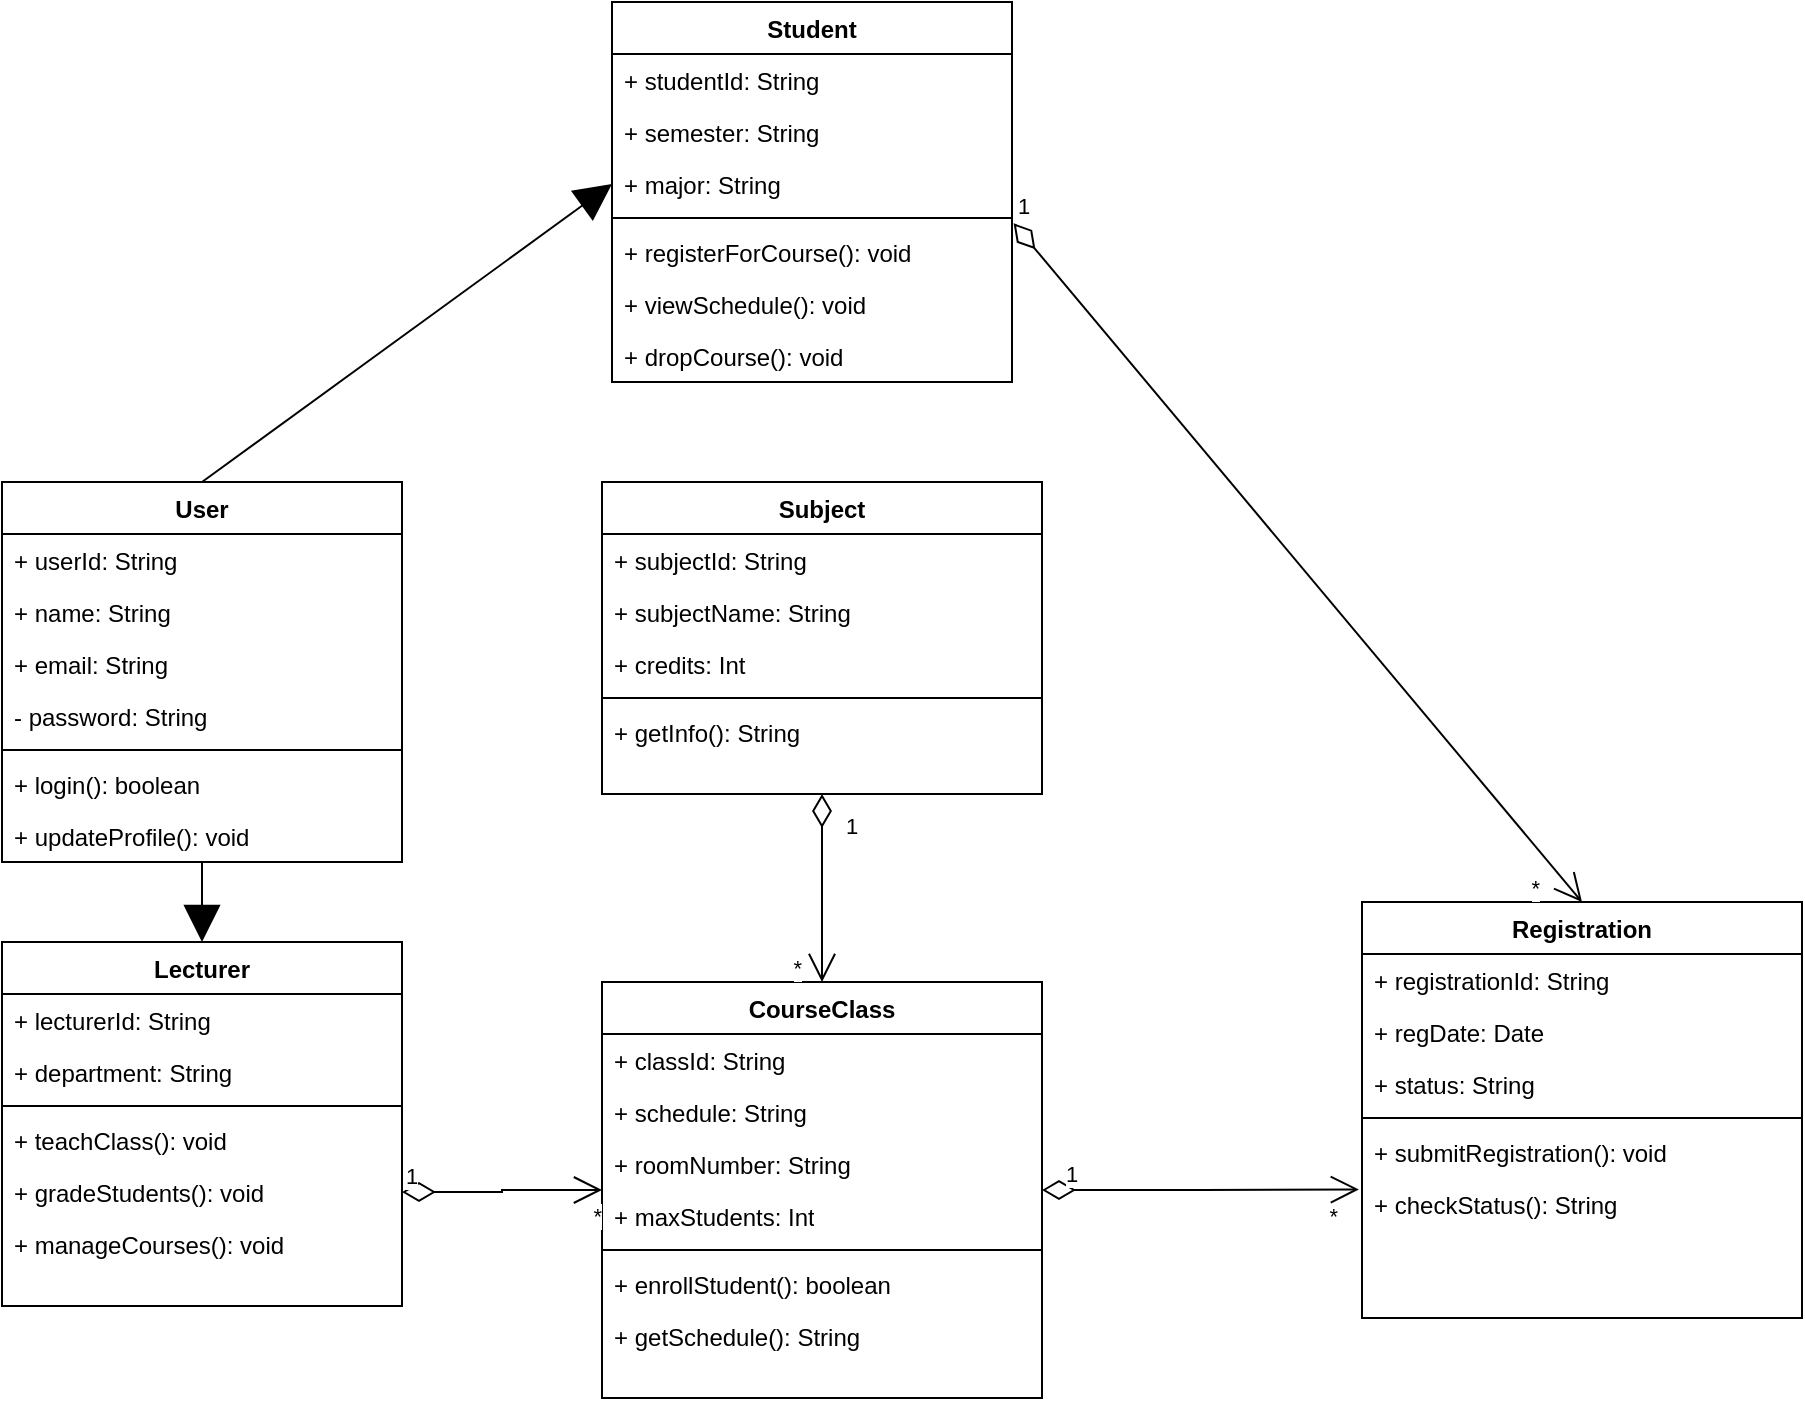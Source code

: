<mxfile version="28.2.8">
  <diagram id="bai8" name="Bai8">
    <mxGraphModel dx="1068" dy="1295" grid="1" gridSize="10" guides="1" tooltips="1" connect="1" arrows="1" fold="1" page="1" pageScale="1" pageWidth="1169" pageHeight="827" math="0" shadow="0">
      <root>
        <mxCell id="0" />
        <mxCell id="1" parent="0" />
        <mxCell id="user" value="User" style="swimlane;fontStyle=1;align=center;verticalAlign=top;childLayout=stackLayout;horizontal=1;startSize=26;horizontalStack=0;resizeParent=1;resizeParentMax=0;resizeLast=0;collapsible=1;marginBottom=0;whiteSpace=wrap;html=1;" parent="1" vertex="1">
          <mxGeometry x="80" y="100" width="200" height="190" as="geometry" />
        </mxCell>
        <mxCell id="user_id" value="+ userId: String" style="text;strokeColor=none;fillColor=none;align=left;verticalAlign=top;spacingLeft=4;spacingRight=4;overflow=hidden;rotatable=0;points=[[0,0.5],[1,0.5]];portConstraint=eastwest;whiteSpace=wrap;html=1;" parent="user" vertex="1">
          <mxGeometry y="26" width="200" height="26" as="geometry" />
        </mxCell>
        <mxCell id="user_name" value="+ name: String" style="text;strokeColor=none;fillColor=none;align=left;verticalAlign=top;spacingLeft=4;spacingRight=4;overflow=hidden;rotatable=0;points=[[0,0.5],[1,0.5]];portConstraint=eastwest;whiteSpace=wrap;html=1;" parent="user" vertex="1">
          <mxGeometry y="52" width="200" height="26" as="geometry" />
        </mxCell>
        <mxCell id="user_email" value="+ email: String" style="text;strokeColor=none;fillColor=none;align=left;verticalAlign=top;spacingLeft=4;spacingRight=4;overflow=hidden;rotatable=0;points=[[0,0.5],[1,0.5]];portConstraint=eastwest;whiteSpace=wrap;html=1;" parent="user" vertex="1">
          <mxGeometry y="78" width="200" height="26" as="geometry" />
        </mxCell>
        <mxCell id="user_password" value="- password: String" style="text;strokeColor=none;fillColor=none;align=left;verticalAlign=top;spacingLeft=4;spacingRight=4;overflow=hidden;rotatable=0;points=[[0,0.5],[1,0.5]];portConstraint=eastwest;whiteSpace=wrap;html=1;" parent="user" vertex="1">
          <mxGeometry y="104" width="200" height="26" as="geometry" />
        </mxCell>
        <mxCell id="user_line" value="" style="line;strokeWidth=1;fillColor=none;align=left;verticalAlign=middle;spacingTop=-1;spacingLeft=3;spacingRight=3;rotatable=0;labelPosition=right;points=[];portConstraint=eastwest;strokeColor=inherit;" parent="user" vertex="1">
          <mxGeometry y="130" width="200" height="8" as="geometry" />
        </mxCell>
        <mxCell id="user_login" value="+ login(): boolean" style="text;strokeColor=none;fillColor=none;align=left;verticalAlign=top;spacingLeft=4;spacingRight=4;overflow=hidden;rotatable=0;points=[[0,0.5],[1,0.5]];portConstraint=eastwest;whiteSpace=wrap;html=1;" parent="user" vertex="1">
          <mxGeometry y="138" width="200" height="26" as="geometry" />
        </mxCell>
        <mxCell id="user_updateprofile" value="+ updateProfile(): void" style="text;strokeColor=none;fillColor=none;align=left;verticalAlign=top;spacingLeft=4;spacingRight=4;overflow=hidden;rotatable=0;points=[[0,0.5],[1,0.5]];portConstraint=eastwest;whiteSpace=wrap;html=1;" parent="user" vertex="1">
          <mxGeometry y="164" width="200" height="26" as="geometry" />
        </mxCell>
        <mxCell id="lecturer" value="Lecturer" style="swimlane;fontStyle=1;align=center;verticalAlign=top;childLayout=stackLayout;horizontal=1;startSize=26;horizontalStack=0;resizeParent=1;resizeParentMax=0;resizeLast=0;collapsible=1;marginBottom=0;whiteSpace=wrap;html=1;" parent="1" vertex="1">
          <mxGeometry x="80" y="330" width="200" height="182" as="geometry" />
        </mxCell>
        <mxCell id="lecturer_id" value="+ lecturerId: String" style="text;strokeColor=none;fillColor=none;align=left;verticalAlign=top;spacingLeft=4;spacingRight=4;overflow=hidden;rotatable=0;points=[[0,0.5],[1,0.5]];portConstraint=eastwest;whiteSpace=wrap;html=1;" parent="lecturer" vertex="1">
          <mxGeometry y="26" width="200" height="26" as="geometry" />
        </mxCell>
        <mxCell id="lecturer_dept" value="+ department: String" style="text;strokeColor=none;fillColor=none;align=left;verticalAlign=top;spacingLeft=4;spacingRight=4;overflow=hidden;rotatable=0;points=[[0,0.5],[1,0.5]];portConstraint=eastwest;whiteSpace=wrap;html=1;" parent="lecturer" vertex="1">
          <mxGeometry y="52" width="200" height="26" as="geometry" />
        </mxCell>
        <mxCell id="lecturer_line" value="" style="line;strokeWidth=1;fillColor=none;align=left;verticalAlign=middle;spacingTop=-1;spacingLeft=3;spacingRight=3;rotatable=0;labelPosition=right;points=[];portConstraint=eastwest;strokeColor=inherit;" parent="lecturer" vertex="1">
          <mxGeometry y="78" width="200" height="8" as="geometry" />
        </mxCell>
        <mxCell id="lecturer_teach" value="+ teachClass(): void" style="text;strokeColor=none;fillColor=none;align=left;verticalAlign=top;spacingLeft=4;spacingRight=4;overflow=hidden;rotatable=0;points=[[0,0.5],[1,0.5]];portConstraint=eastwest;whiteSpace=wrap;html=1;" parent="lecturer" vertex="1">
          <mxGeometry y="86" width="200" height="26" as="geometry" />
        </mxCell>
        <mxCell id="lecturer_grade" value="+ gradeStudents(): void" style="text;strokeColor=none;fillColor=none;align=left;verticalAlign=top;spacingLeft=4;spacingRight=4;overflow=hidden;rotatable=0;points=[[0,0.5],[1,0.5]];portConstraint=eastwest;whiteSpace=wrap;html=1;" parent="lecturer" vertex="1">
          <mxGeometry y="112" width="200" height="26" as="geometry" />
        </mxCell>
        <mxCell id="lecturer_manage" value="+ manageCourses(): void" style="text;strokeColor=none;fillColor=none;align=left;verticalAlign=top;spacingLeft=4;spacingRight=4;overflow=hidden;rotatable=0;points=[[0,0.5],[1,0.5]];portConstraint=eastwest;whiteSpace=wrap;html=1;" parent="lecturer" vertex="1">
          <mxGeometry y="138" width="200" height="26" as="geometry" />
        </mxCell>
        <mxCell id="lecturer_extra" value="" style="text;strokeColor=none;fillColor=none;align=left;verticalAlign=top;spacingLeft=4;spacingRight=4;overflow=hidden;rotatable=0;points=[[0,0.5],[1,0.5]];portConstraint=eastwest;whiteSpace=wrap;html=1;" parent="lecturer" vertex="1">
          <mxGeometry y="164" width="200" height="18" as="geometry" />
        </mxCell>
        <mxCell id="student" value="Student" style="swimlane;fontStyle=1;align=center;verticalAlign=top;childLayout=stackLayout;horizontal=1;startSize=26;horizontalStack=0;resizeParent=1;resizeParentMax=0;resizeLast=0;collapsible=1;marginBottom=0;whiteSpace=wrap;html=1;" parent="1" vertex="1">
          <mxGeometry x="385" y="-140" width="200" height="190" as="geometry" />
        </mxCell>
        <mxCell id="student_id" value="+ studentId: String" style="text;strokeColor=none;fillColor=none;align=left;verticalAlign=top;spacingLeft=4;spacingRight=4;overflow=hidden;rotatable=0;points=[[0,0.5],[1,0.5]];portConstraint=eastwest;whiteSpace=wrap;html=1;" parent="student" vertex="1">
          <mxGeometry y="26" width="200" height="26" as="geometry" />
        </mxCell>
        <mxCell id="student_sem" value="+ semester: String" style="text;strokeColor=none;fillColor=none;align=left;verticalAlign=top;spacingLeft=4;spacingRight=4;overflow=hidden;rotatable=0;points=[[0,0.5],[1,0.5]];portConstraint=eastwest;whiteSpace=wrap;html=1;" parent="student" vertex="1">
          <mxGeometry y="52" width="200" height="26" as="geometry" />
        </mxCell>
        <mxCell id="student_major" value="+ major: String" style="text;strokeColor=none;fillColor=none;align=left;verticalAlign=top;spacingLeft=4;spacingRight=4;overflow=hidden;rotatable=0;points=[[0,0.5],[1,0.5]];portConstraint=eastwest;whiteSpace=wrap;html=1;" parent="student" vertex="1">
          <mxGeometry y="78" width="200" height="26" as="geometry" />
        </mxCell>
        <mxCell id="student_line" value="" style="line;strokeWidth=1;fillColor=none;align=left;verticalAlign=middle;spacingTop=-1;spacingLeft=3;spacingRight=3;rotatable=0;labelPosition=right;points=[];portConstraint=eastwest;strokeColor=inherit;" parent="student" vertex="1">
          <mxGeometry y="104" width="200" height="8" as="geometry" />
        </mxCell>
        <mxCell id="student_register" value="+ registerForCourse(): void" style="text;strokeColor=none;fillColor=none;align=left;verticalAlign=top;spacingLeft=4;spacingRight=4;overflow=hidden;rotatable=0;points=[[0,0.5],[1,0.5]];portConstraint=eastwest;whiteSpace=wrap;html=1;" parent="student" vertex="1">
          <mxGeometry y="112" width="200" height="26" as="geometry" />
        </mxCell>
        <mxCell id="student_viewschedule" value="+ viewSchedule(): void" style="text;strokeColor=none;fillColor=none;align=left;verticalAlign=top;spacingLeft=4;spacingRight=4;overflow=hidden;rotatable=0;points=[[0,0.5],[1,0.5]];portConstraint=eastwest;whiteSpace=wrap;html=1;" parent="student" vertex="1">
          <mxGeometry y="138" width="200" height="26" as="geometry" />
        </mxCell>
        <mxCell id="student_drop" value="+ dropCourse(): void" style="text;strokeColor=none;fillColor=none;align=left;verticalAlign=top;spacingLeft=4;spacingRight=4;overflow=hidden;rotatable=0;points=[[0,0.5],[1,0.5]];portConstraint=eastwest;whiteSpace=wrap;html=1;" parent="student" vertex="1">
          <mxGeometry y="164" width="200" height="26" as="geometry" />
        </mxCell>
        <mxCell id="subject" value="Subject" style="swimlane;fontStyle=1;align=center;verticalAlign=top;childLayout=stackLayout;horizontal=1;startSize=26;horizontalStack=0;resizeParent=1;resizeParentMax=0;resizeLast=0;collapsible=1;marginBottom=0;whiteSpace=wrap;html=1;" parent="1" vertex="1">
          <mxGeometry x="380" y="100" width="220" height="156" as="geometry" />
        </mxCell>
        <mxCell id="subject_id" value="+ subjectId: String" style="text;strokeColor=none;fillColor=none;align=left;verticalAlign=top;spacingLeft=4;spacingRight=4;overflow=hidden;rotatable=0;points=[[0,0.5],[1,0.5]];portConstraint=eastwest;whiteSpace=wrap;html=1;" parent="subject" vertex="1">
          <mxGeometry y="26" width="220" height="26" as="geometry" />
        </mxCell>
        <mxCell id="subject_name" value="+ subjectName: String" style="text;strokeColor=none;fillColor=none;align=left;verticalAlign=top;spacingLeft=4;spacingRight=4;overflow=hidden;rotatable=0;points=[[0,0.5],[1,0.5]];portConstraint=eastwest;whiteSpace=wrap;html=1;" parent="subject" vertex="1">
          <mxGeometry y="52" width="220" height="26" as="geometry" />
        </mxCell>
        <mxCell id="subject_credits" value="+ credits: Int" style="text;strokeColor=none;fillColor=none;align=left;verticalAlign=top;spacingLeft=4;spacingRight=4;overflow=hidden;rotatable=0;points=[[0,0.5],[1,0.5]];portConstraint=eastwest;whiteSpace=wrap;html=1;" parent="subject" vertex="1">
          <mxGeometry y="78" width="220" height="26" as="geometry" />
        </mxCell>
        <mxCell id="subject_line" value="" style="line;strokeWidth=1;fillColor=none;align=left;verticalAlign=middle;spacingTop=-1;spacingLeft=3;spacingRight=3;rotatable=0;labelPosition=right;points=[];portConstraint=eastwest;strokeColor=inherit;" parent="subject" vertex="1">
          <mxGeometry y="104" width="220" height="8" as="geometry" />
        </mxCell>
        <mxCell id="subject_getinfo" value="+ getInfo(): String" style="text;strokeColor=none;fillColor=none;align=left;verticalAlign=top;spacingLeft=4;spacingRight=4;overflow=hidden;rotatable=0;points=[[0,0.5],[1,0.5]];portConstraint=eastwest;whiteSpace=wrap;html=1;" parent="subject" vertex="1">
          <mxGeometry y="112" width="220" height="26" as="geometry" />
        </mxCell>
        <mxCell id="subject_extra" value="" style="text;strokeColor=none;fillColor=none;align=left;verticalAlign=top;spacingLeft=4;spacingRight=4;overflow=hidden;rotatable=0;points=[[0,0.5],[1,0.5]];portConstraint=eastwest;whiteSpace=wrap;html=1;" parent="subject" vertex="1">
          <mxGeometry y="138" width="220" height="18" as="geometry" />
        </mxCell>
        <mxCell id="courseclass" value="CourseClass" style="swimlane;fontStyle=1;align=center;verticalAlign=top;childLayout=stackLayout;horizontal=1;startSize=26;horizontalStack=0;resizeParent=1;resizeParentMax=0;resizeLast=0;collapsible=1;marginBottom=0;whiteSpace=wrap;html=1;" parent="1" vertex="1">
          <mxGeometry x="380" y="350" width="220" height="208" as="geometry" />
        </mxCell>
        <mxCell id="courseclass_id" value="+ classId: String" style="text;strokeColor=none;fillColor=none;align=left;verticalAlign=top;spacingLeft=4;spacingRight=4;overflow=hidden;rotatable=0;points=[[0,0.5],[1,0.5]];portConstraint=eastwest;whiteSpace=wrap;html=1;" parent="courseclass" vertex="1">
          <mxGeometry y="26" width="220" height="26" as="geometry" />
        </mxCell>
        <mxCell id="courseclass_schedule" value="+ schedule: String" style="text;strokeColor=none;fillColor=none;align=left;verticalAlign=top;spacingLeft=4;spacingRight=4;overflow=hidden;rotatable=0;points=[[0,0.5],[1,0.5]];portConstraint=eastwest;whiteSpace=wrap;html=1;" parent="courseclass" vertex="1">
          <mxGeometry y="52" width="220" height="26" as="geometry" />
        </mxCell>
        <mxCell id="courseclass_room" value="+ roomNumber: String" style="text;strokeColor=none;fillColor=none;align=left;verticalAlign=top;spacingLeft=4;spacingRight=4;overflow=hidden;rotatable=0;points=[[0,0.5],[1,0.5]];portConstraint=eastwest;whiteSpace=wrap;html=1;" parent="courseclass" vertex="1">
          <mxGeometry y="78" width="220" height="26" as="geometry" />
        </mxCell>
        <mxCell id="courseclass_max" value="+ maxStudents: Int" style="text;strokeColor=none;fillColor=none;align=left;verticalAlign=top;spacingLeft=4;spacingRight=4;overflow=hidden;rotatable=0;points=[[0,0.5],[1,0.5]];portConstraint=eastwest;whiteSpace=wrap;html=1;" parent="courseclass" vertex="1">
          <mxGeometry y="104" width="220" height="26" as="geometry" />
        </mxCell>
        <mxCell id="courseclass_line" value="" style="line;strokeWidth=1;fillColor=none;align=left;verticalAlign=middle;spacingTop=-1;spacingLeft=3;spacingRight=3;rotatable=0;labelPosition=right;points=[];portConstraint=eastwest;strokeColor=inherit;" parent="courseclass" vertex="1">
          <mxGeometry y="130" width="220" height="8" as="geometry" />
        </mxCell>
        <mxCell id="courseclass_enroll" value="+ enrollStudent(): boolean" style="text;strokeColor=none;fillColor=none;align=left;verticalAlign=top;spacingLeft=4;spacingRight=4;overflow=hidden;rotatable=0;points=[[0,0.5],[1,0.5]];portConstraint=eastwest;whiteSpace=wrap;html=1;" parent="courseclass" vertex="1">
          <mxGeometry y="138" width="220" height="26" as="geometry" />
        </mxCell>
        <mxCell id="courseclass_getschedule" value="+ getSchedule(): String" style="text;strokeColor=none;fillColor=none;align=left;verticalAlign=top;spacingLeft=4;spacingRight=4;overflow=hidden;rotatable=0;points=[[0,0.5],[1,0.5]];portConstraint=eastwest;whiteSpace=wrap;html=1;" parent="courseclass" vertex="1">
          <mxGeometry y="164" width="220" height="26" as="geometry" />
        </mxCell>
        <mxCell id="courseclass_extra" value="" style="text;strokeColor=none;fillColor=none;align=left;verticalAlign=top;spacingLeft=4;spacingRight=4;overflow=hidden;rotatable=0;points=[[0,0.5],[1,0.5]];portConstraint=eastwest;whiteSpace=wrap;html=1;" parent="courseclass" vertex="1">
          <mxGeometry y="190" width="220" height="18" as="geometry" />
        </mxCell>
        <mxCell id="registration" value="Registration" style="swimlane;fontStyle=1;align=center;verticalAlign=top;childLayout=stackLayout;horizontal=1;startSize=26;horizontalStack=0;resizeParent=1;resizeParentMax=0;resizeLast=0;collapsible=1;marginBottom=0;whiteSpace=wrap;html=1;" parent="1" vertex="1">
          <mxGeometry x="760" y="310" width="220" height="208" as="geometry" />
        </mxCell>
        <mxCell id="registration_id" value="+ registrationId: String" style="text;strokeColor=none;fillColor=none;align=left;verticalAlign=top;spacingLeft=4;spacingRight=4;overflow=hidden;rotatable=0;points=[[0,0.5],[1,0.5]];portConstraint=eastwest;whiteSpace=wrap;html=1;" parent="registration" vertex="1">
          <mxGeometry y="26" width="220" height="26" as="geometry" />
        </mxCell>
        <mxCell id="registration_date" value="+ regDate: Date" style="text;strokeColor=none;fillColor=none;align=left;verticalAlign=top;spacingLeft=4;spacingRight=4;overflow=hidden;rotatable=0;points=[[0,0.5],[1,0.5]];portConstraint=eastwest;whiteSpace=wrap;html=1;" parent="registration" vertex="1">
          <mxGeometry y="52" width="220" height="26" as="geometry" />
        </mxCell>
        <mxCell id="registration_status" value="+ status: String" style="text;strokeColor=none;fillColor=none;align=left;verticalAlign=top;spacingLeft=4;spacingRight=4;overflow=hidden;rotatable=0;points=[[0,0.5],[1,0.5]];portConstraint=eastwest;whiteSpace=wrap;html=1;" parent="registration" vertex="1">
          <mxGeometry y="78" width="220" height="26" as="geometry" />
        </mxCell>
        <mxCell id="registration_line" value="" style="line;strokeWidth=1;fillColor=none;align=left;verticalAlign=middle;spacingTop=-1;spacingLeft=3;spacingRight=3;rotatable=0;labelPosition=right;points=[];portConstraint=eastwest;strokeColor=inherit;" parent="registration" vertex="1">
          <mxGeometry y="104" width="220" height="8" as="geometry" />
        </mxCell>
        <mxCell id="registration_submit" value="+ submitRegistration(): void" style="text;strokeColor=none;fillColor=none;align=left;verticalAlign=top;spacingLeft=4;spacingRight=4;overflow=hidden;rotatable=0;points=[[0,0.5],[1,0.5]];portConstraint=eastwest;whiteSpace=wrap;html=1;" parent="registration" vertex="1">
          <mxGeometry y="112" width="220" height="26" as="geometry" />
        </mxCell>
        <mxCell id="registration_checkstatus" value="+ checkStatus(): String" style="text;strokeColor=none;fillColor=none;align=left;verticalAlign=top;spacingLeft=4;spacingRight=4;overflow=hidden;rotatable=0;points=[[0,0.5],[1,0.5]];portConstraint=eastwest;whiteSpace=wrap;html=1;" parent="registration" vertex="1">
          <mxGeometry y="138" width="220" height="26" as="geometry" />
        </mxCell>
        <mxCell id="registration_extra" value="" style="text;strokeColor=none;fillColor=none;align=left;verticalAlign=top;spacingLeft=4;spacingRight=4;overflow=hidden;rotatable=0;points=[[0,0.5],[1,0.5]];portConstraint=eastwest;whiteSpace=wrap;html=1;" parent="registration" vertex="1">
          <mxGeometry y="164" width="220" height="18" as="geometry" />
        </mxCell>
        <mxCell id="gen_user_lecturer" value="" style="endArrow=block;endSize=16;html=1;exitX=0.5;exitY=1;exitDx=0;exitDy=0;entryX=0.5;entryY=0;entryDx=0;entryDy=0;entryPerimeter=0;" parent="1" source="user" target="lecturer" edge="1">
          <mxGeometry width="50" height="50" relative="1" as="geometry">
            <mxPoint x="180" y="260" as="sourcePoint" />
            <mxPoint x="180" y="330" as="targetPoint" />
          </mxGeometry>
        </mxCell>
        <mxCell id="gen_user_student" value="" style="endArrow=block;endSize=16;html=1;exitX=0.5;exitY=0;exitDx=0;exitDy=0;entryX=0;entryY=0.5;entryDx=0;entryDy=0;" parent="1" source="user" target="student_major" edge="1">
          <mxGeometry width="50" height="50" relative="1" as="geometry">
            <mxPoint x="180" y="260" as="sourcePoint" />
            <mxPoint x="180" y="560" as="targetPoint" />
          </mxGeometry>
        </mxCell>
        <mxCell id="assoc_subject_class" value="" style="endArrow=open;html=1;endSize=12;startArrow=diamondThin;startSize=14;startFill=0;edgeStyle=orthogonalEdgeStyle;rounded=0;" parent="1" source="subject" target="courseclass" edge="1">
          <mxGeometry relative="1" as="geometry">
            <mxPoint x="490" y="210" as="sourcePoint" />
            <mxPoint x="490" y="310" as="targetPoint" />
          </mxGeometry>
        </mxCell>
        <mxCell id="mult_subject" value="1" style="edgeLabel;resizable=0;html=1;align=left;verticalAlign=bottom;" parent="assoc_subject_class" connectable="0" vertex="1">
          <mxGeometry x="-1" relative="1" as="geometry">
            <mxPoint x="380" y="124" as="sourcePoint" />
            <mxPoint x="10" y="24" as="offset" />
          </mxGeometry>
        </mxCell>
        <mxCell id="mult_class" value="*" style="edgeLabel;resizable=0;html=1;align=right;verticalAlign=top;" parent="assoc_subject_class" connectable="0" vertex="1">
          <mxGeometry x="1" relative="1" as="geometry">
            <mxPoint x="600" y="289.83" as="sourcePoint" />
            <mxPoint x="-10" y="-20" as="offset" />
          </mxGeometry>
        </mxCell>
        <mxCell id="assoc_student_reg" value="" style="endArrow=open;html=1;endSize=12;startArrow=diamondThin;startSize=14;startFill=0;rounded=0;exitX=1.004;exitY=-0.052;exitDx=0;exitDy=0;exitPerimeter=0;entryX=0.5;entryY=0;entryDx=0;entryDy=0;" parent="1" source="student_register" target="registration" edge="1">
          <mxGeometry relative="1" as="geometry">
            <mxPoint x="720.0" y="-230.004" as="sourcePoint" />
            <mxPoint x="892.4" y="301.279" as="targetPoint" />
          </mxGeometry>
        </mxCell>
        <mxCell id="mult_student" value="1" style="edgeLabel;resizable=0;html=1;align=left;verticalAlign=bottom;" parent="assoc_student_reg" connectable="0" vertex="1">
          <mxGeometry x="-1" relative="1" as="geometry">
            <mxPoint x="260" y="680" as="sourcePoint" />
          </mxGeometry>
        </mxCell>
        <mxCell id="mult_reg" value="*" style="edgeLabel;resizable=0;html=1;align=right;verticalAlign=top;" parent="assoc_student_reg" connectable="0" vertex="1">
          <mxGeometry x="1" relative="1" as="geometry">
            <mxPoint x="849.92" y="393.91" as="sourcePoint" />
            <mxPoint x="-20" y="-20" as="offset" />
          </mxGeometry>
        </mxCell>
        <mxCell id="assoc_class_reg" value="" style="endArrow=open;html=1;endSize=12;startArrow=diamondThin;startSize=14;startFill=0;edgeStyle=orthogonalEdgeStyle;rounded=0;entryX=-0.007;entryY=0.22;entryDx=0;entryDy=0;entryPerimeter=0;" parent="1" source="courseclass" target="registration_checkstatus" edge="1">
          <mxGeometry relative="1" as="geometry">
            <mxPoint x="600" y="414" as="sourcePoint" />
            <mxPoint x="760" y="414" as="targetPoint" />
          </mxGeometry>
        </mxCell>
        <mxCell id="mult_class_reg" value="1" style="edgeLabel;resizable=0;html=1;align=left;verticalAlign=bottom;" parent="assoc_class_reg" connectable="0" vertex="1">
          <mxGeometry x="-1" relative="1" as="geometry">
            <mxPoint x="590" y="414" as="sourcePoint" />
            <mxPoint x="10" as="offset" />
          </mxGeometry>
        </mxCell>
        <mxCell id="mult_reg2" value="*" style="edgeLabel;resizable=0;html=1;align=right;verticalAlign=top;" parent="assoc_class_reg" connectable="0" vertex="1">
          <mxGeometry x="1" relative="1" as="geometry">
            <mxPoint x="970" y="414" as="sourcePoint" />
            <mxPoint x="-10" as="offset" />
          </mxGeometry>
        </mxCell>
        <mxCell id="assoc_lecturer_class" value="" style="endArrow=open;html=1;endSize=12;startArrow=diamondThin;startSize=14;startFill=0;edgeStyle=orthogonalEdgeStyle;rounded=0;exitX=1;exitY=0.5;exitDx=0;exitDy=0;" parent="1" source="lecturer_grade" target="courseclass" edge="1">
          <mxGeometry relative="1" as="geometry">
            <mxPoint x="300" y="420" as="sourcePoint" />
            <mxPoint x="380" y="414" as="targetPoint" />
          </mxGeometry>
        </mxCell>
        <mxCell id="mult_lect" value="1" style="edgeLabel;resizable=0;html=1;align=left;verticalAlign=bottom;" parent="assoc_lecturer_class" connectable="0" vertex="1">
          <mxGeometry x="-1" relative="1" as="geometry">
            <mxPoint x="280" y="400" as="sourcePoint" />
          </mxGeometry>
        </mxCell>
        <mxCell id="mult_class_lect2" value="*" style="edgeLabel;resizable=0;html=1;align=right;verticalAlign=top;" parent="assoc_lecturer_class" connectable="0" vertex="1">
          <mxGeometry x="1" relative="1" as="geometry">
            <mxPoint x="610" y="400" as="sourcePoint" />
          </mxGeometry>
        </mxCell>
      </root>
    </mxGraphModel>
  </diagram>
</mxfile>
